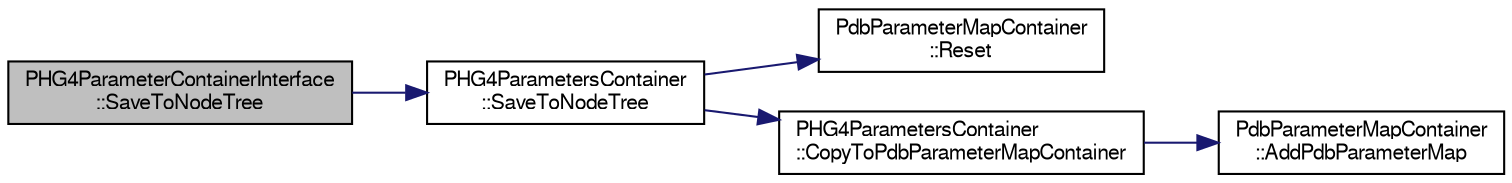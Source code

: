 digraph "PHG4ParameterContainerInterface::SaveToNodeTree"
{
  bgcolor="transparent";
  edge [fontname="FreeSans",fontsize="10",labelfontname="FreeSans",labelfontsize="10"];
  node [fontname="FreeSans",fontsize="10",shape=record];
  rankdir="LR";
  Node1 [label="PHG4ParameterContainerInterface\l::SaveToNodeTree",height=0.2,width=0.4,color="black", fillcolor="grey75", style="filled" fontcolor="black"];
  Node1 -> Node2 [color="midnightblue",fontsize="10",style="solid",fontname="FreeSans"];
  Node2 [label="PHG4ParametersContainer\l::SaveToNodeTree",height=0.2,width=0.4,color="black",URL="$d5/d5f/classPHG4ParametersContainer.html#abfd08175f90af59f99bddd1e525ed741"];
  Node2 -> Node3 [color="midnightblue",fontsize="10",style="solid",fontname="FreeSans"];
  Node3 [label="PdbParameterMapContainer\l::Reset",height=0.2,width=0.4,color="black",URL="$d4/d7d/classPdbParameterMapContainer.html#af6d1e0fae18841c086b86e82b93e92c2",tooltip="Clear Event. "];
  Node2 -> Node4 [color="midnightblue",fontsize="10",style="solid",fontname="FreeSans"];
  Node4 [label="PHG4ParametersContainer\l::CopyToPdbParameterMapContainer",height=0.2,width=0.4,color="black",URL="$d5/d5f/classPHG4ParametersContainer.html#a5f6540b720e3e6b9d11358bdbcb396de"];
  Node4 -> Node5 [color="midnightblue",fontsize="10",style="solid",fontname="FreeSans"];
  Node5 [label="PdbParameterMapContainer\l::AddPdbParameterMap",height=0.2,width=0.4,color="black",URL="$d4/d7d/classPdbParameterMapContainer.html#a0e5436b10b4e13f2575b80553dc8beba"];
}
